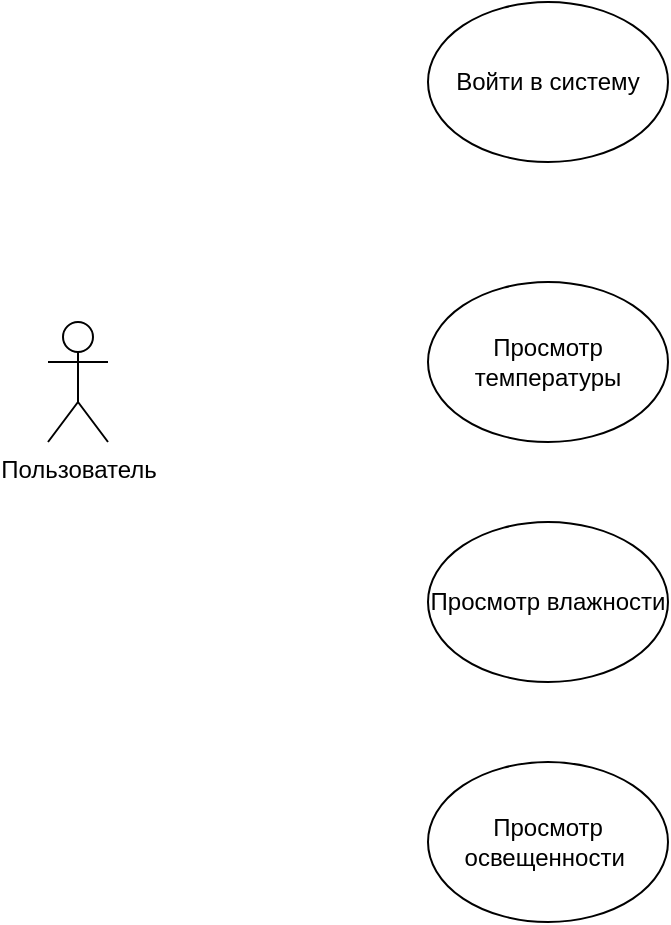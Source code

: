 <mxfile version="15.9.1" type="github">
  <diagram id="HPtm_faUkZdWP6oZtsW_" name="Page-1">
    <mxGraphModel dx="1422" dy="762" grid="1" gridSize="10" guides="1" tooltips="1" connect="1" arrows="1" fold="1" page="1" pageScale="1" pageWidth="1654" pageHeight="2336" math="0" shadow="0">
      <root>
        <mxCell id="0" />
        <mxCell id="1" parent="0" />
        <mxCell id="UrVvgXsBHesQFi_F_AIM-1" value="Пользователь" style="shape=umlActor;verticalLabelPosition=bottom;verticalAlign=top;html=1;outlineConnect=0;" vertex="1" parent="1">
          <mxGeometry x="210" y="310" width="30" height="60" as="geometry" />
        </mxCell>
        <mxCell id="UrVvgXsBHesQFi_F_AIM-2" value="Войти в систему" style="ellipse;whiteSpace=wrap;html=1;" vertex="1" parent="1">
          <mxGeometry x="400" y="150" width="120" height="80" as="geometry" />
        </mxCell>
        <mxCell id="UrVvgXsBHesQFi_F_AIM-3" value="Просмотр температуры" style="ellipse;whiteSpace=wrap;html=1;" vertex="1" parent="1">
          <mxGeometry x="400" y="290" width="120" height="80" as="geometry" />
        </mxCell>
        <mxCell id="UrVvgXsBHesQFi_F_AIM-4" value="Просмотр влажности" style="ellipse;whiteSpace=wrap;html=1;" vertex="1" parent="1">
          <mxGeometry x="400" y="410" width="120" height="80" as="geometry" />
        </mxCell>
        <mxCell id="UrVvgXsBHesQFi_F_AIM-5" value="Просмотр освещенности&amp;nbsp;" style="ellipse;whiteSpace=wrap;html=1;" vertex="1" parent="1">
          <mxGeometry x="400" y="530" width="120" height="80" as="geometry" />
        </mxCell>
      </root>
    </mxGraphModel>
  </diagram>
</mxfile>
